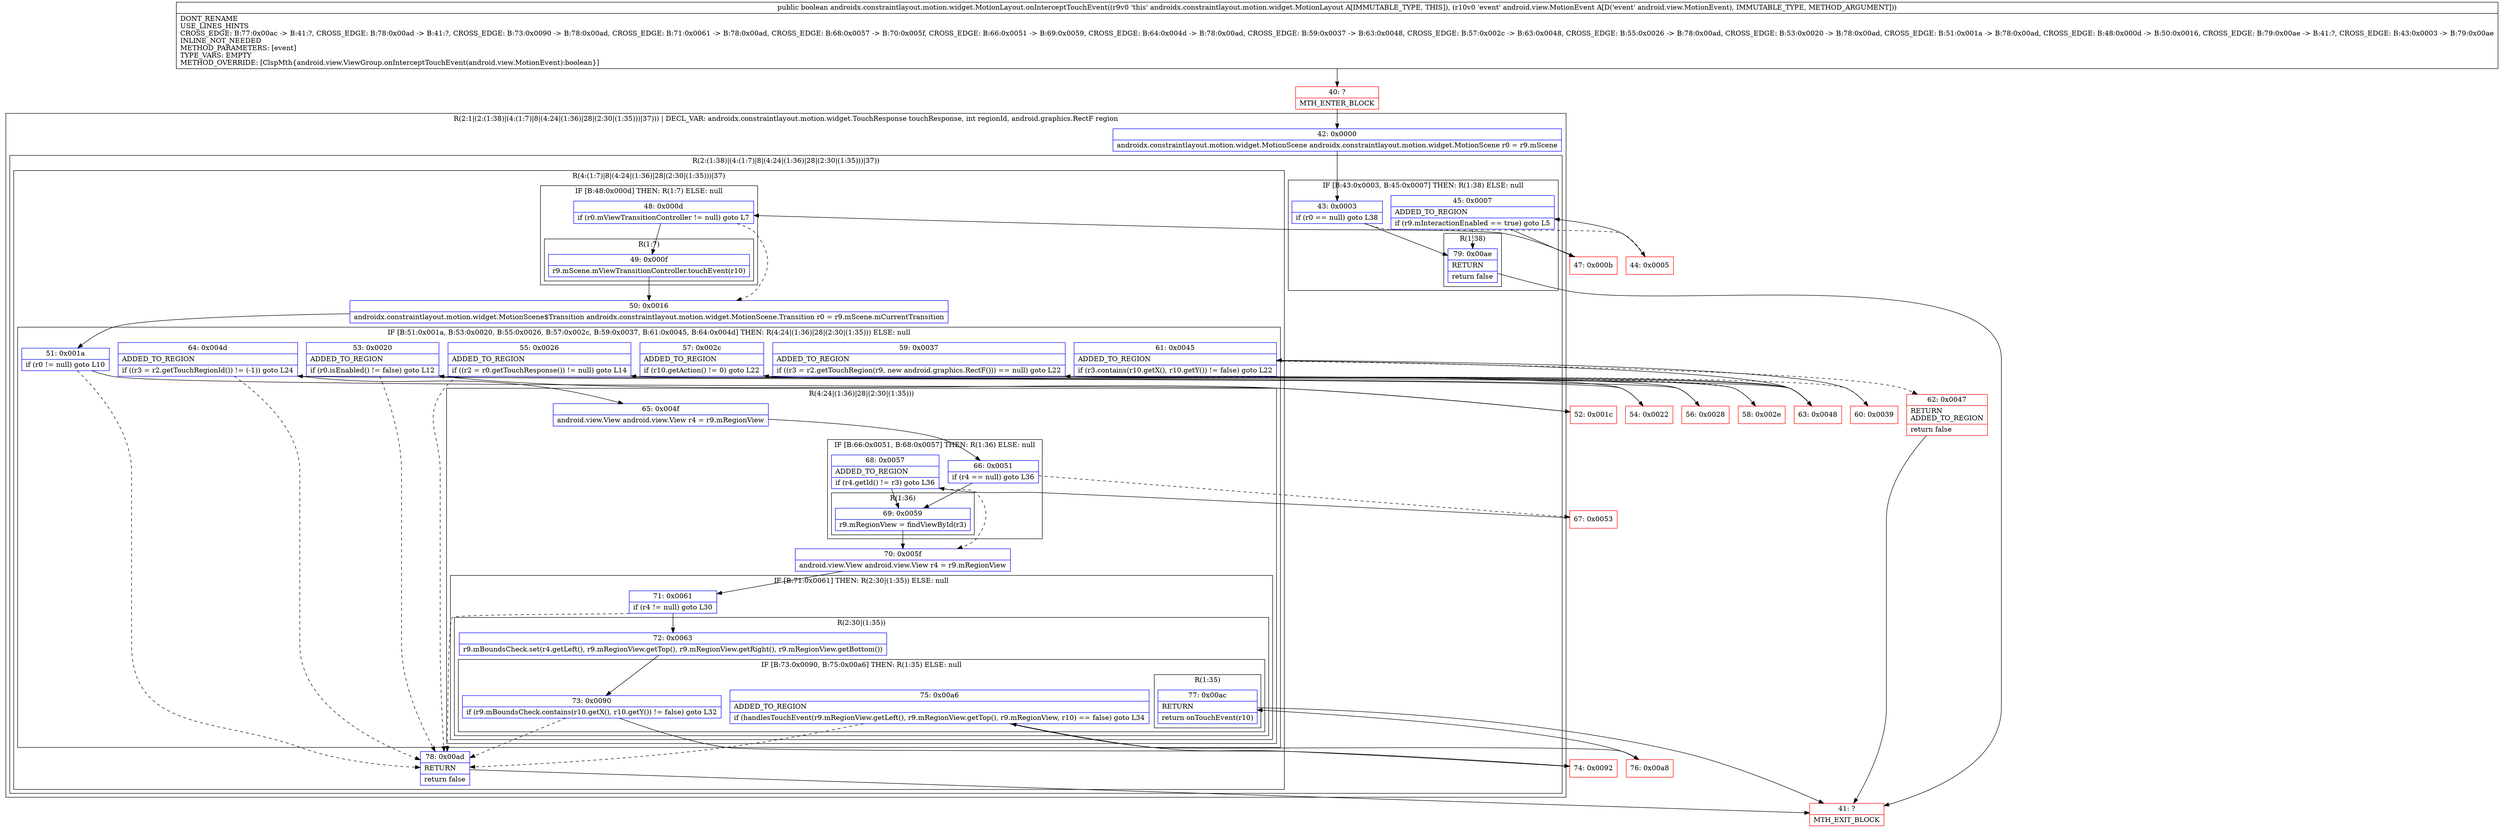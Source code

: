 digraph "CFG forandroidx.constraintlayout.motion.widget.MotionLayout.onInterceptTouchEvent(Landroid\/view\/MotionEvent;)Z" {
subgraph cluster_Region_1577698074 {
label = "R(2:1|(2:(1:38)|(4:(1:7)|8|(4:24|(1:36)|28|(2:30|(1:35)))|37))) | DECL_VAR: androidx.constraintlayout.motion.widget.TouchResponse touchResponse, int regionId, android.graphics.RectF region\l";
node [shape=record,color=blue];
Node_42 [shape=record,label="{42\:\ 0x0000|androidx.constraintlayout.motion.widget.MotionScene androidx.constraintlayout.motion.widget.MotionScene r0 = r9.mScene\l}"];
subgraph cluster_Region_736775100 {
label = "R(2:(1:38)|(4:(1:7)|8|(4:24|(1:36)|28|(2:30|(1:35)))|37))";
node [shape=record,color=blue];
subgraph cluster_IfRegion_128508956 {
label = "IF [B:43:0x0003, B:45:0x0007] THEN: R(1:38) ELSE: null";
node [shape=record,color=blue];
Node_43 [shape=record,label="{43\:\ 0x0003|if (r0 == null) goto L38\l}"];
Node_45 [shape=record,label="{45\:\ 0x0007|ADDED_TO_REGION\l|if (r9.mInteractionEnabled == true) goto L5\l}"];
subgraph cluster_Region_1402931442 {
label = "R(1:38)";
node [shape=record,color=blue];
Node_79 [shape=record,label="{79\:\ 0x00ae|RETURN\l|return false\l}"];
}
}
subgraph cluster_Region_2125620090 {
label = "R(4:(1:7)|8|(4:24|(1:36)|28|(2:30|(1:35)))|37)";
node [shape=record,color=blue];
subgraph cluster_IfRegion_580274004 {
label = "IF [B:48:0x000d] THEN: R(1:7) ELSE: null";
node [shape=record,color=blue];
Node_48 [shape=record,label="{48\:\ 0x000d|if (r0.mViewTransitionController != null) goto L7\l}"];
subgraph cluster_Region_2082377226 {
label = "R(1:7)";
node [shape=record,color=blue];
Node_49 [shape=record,label="{49\:\ 0x000f|r9.mScene.mViewTransitionController.touchEvent(r10)\l}"];
}
}
Node_50 [shape=record,label="{50\:\ 0x0016|androidx.constraintlayout.motion.widget.MotionScene$Transition androidx.constraintlayout.motion.widget.MotionScene.Transition r0 = r9.mScene.mCurrentTransition\l}"];
subgraph cluster_IfRegion_1857257125 {
label = "IF [B:51:0x001a, B:53:0x0020, B:55:0x0026, B:57:0x002c, B:59:0x0037, B:61:0x0045, B:64:0x004d] THEN: R(4:24|(1:36)|28|(2:30|(1:35))) ELSE: null";
node [shape=record,color=blue];
Node_51 [shape=record,label="{51\:\ 0x001a|if (r0 != null) goto L10\l}"];
Node_53 [shape=record,label="{53\:\ 0x0020|ADDED_TO_REGION\l|if (r0.isEnabled() != false) goto L12\l}"];
Node_55 [shape=record,label="{55\:\ 0x0026|ADDED_TO_REGION\l|if ((r2 = r0.getTouchResponse()) != null) goto L14\l}"];
Node_57 [shape=record,label="{57\:\ 0x002c|ADDED_TO_REGION\l|if (r10.getAction() != 0) goto L22\l}"];
Node_59 [shape=record,label="{59\:\ 0x0037|ADDED_TO_REGION\l|if ((r3 = r2.getTouchRegion(r9, new android.graphics.RectF())) == null) goto L22\l}"];
Node_61 [shape=record,label="{61\:\ 0x0045|ADDED_TO_REGION\l|if (r3.contains(r10.getX(), r10.getY()) != false) goto L22\l}"];
Node_64 [shape=record,label="{64\:\ 0x004d|ADDED_TO_REGION\l|if ((r3 = r2.getTouchRegionId()) != (\-1)) goto L24\l}"];
subgraph cluster_Region_779874155 {
label = "R(4:24|(1:36)|28|(2:30|(1:35)))";
node [shape=record,color=blue];
Node_65 [shape=record,label="{65\:\ 0x004f|android.view.View android.view.View r4 = r9.mRegionView\l}"];
subgraph cluster_IfRegion_1053274391 {
label = "IF [B:66:0x0051, B:68:0x0057] THEN: R(1:36) ELSE: null";
node [shape=record,color=blue];
Node_66 [shape=record,label="{66\:\ 0x0051|if (r4 == null) goto L36\l}"];
Node_68 [shape=record,label="{68\:\ 0x0057|ADDED_TO_REGION\l|if (r4.getId() != r3) goto L36\l}"];
subgraph cluster_Region_2049699025 {
label = "R(1:36)";
node [shape=record,color=blue];
Node_69 [shape=record,label="{69\:\ 0x0059|r9.mRegionView = findViewById(r3)\l}"];
}
}
Node_70 [shape=record,label="{70\:\ 0x005f|android.view.View android.view.View r4 = r9.mRegionView\l}"];
subgraph cluster_IfRegion_1392753670 {
label = "IF [B:71:0x0061] THEN: R(2:30|(1:35)) ELSE: null";
node [shape=record,color=blue];
Node_71 [shape=record,label="{71\:\ 0x0061|if (r4 != null) goto L30\l}"];
subgraph cluster_Region_640726677 {
label = "R(2:30|(1:35))";
node [shape=record,color=blue];
Node_72 [shape=record,label="{72\:\ 0x0063|r9.mBoundsCheck.set(r4.getLeft(), r9.mRegionView.getTop(), r9.mRegionView.getRight(), r9.mRegionView.getBottom())\l}"];
subgraph cluster_IfRegion_65404803 {
label = "IF [B:73:0x0090, B:75:0x00a6] THEN: R(1:35) ELSE: null";
node [shape=record,color=blue];
Node_73 [shape=record,label="{73\:\ 0x0090|if (r9.mBoundsCheck.contains(r10.getX(), r10.getY()) != false) goto L32\l}"];
Node_75 [shape=record,label="{75\:\ 0x00a6|ADDED_TO_REGION\l|if (handlesTouchEvent(r9.mRegionView.getLeft(), r9.mRegionView.getTop(), r9.mRegionView, r10) == false) goto L34\l}"];
subgraph cluster_Region_672579477 {
label = "R(1:35)";
node [shape=record,color=blue];
Node_77 [shape=record,label="{77\:\ 0x00ac|RETURN\l|return onTouchEvent(r10)\l}"];
}
}
}
}
}
}
Node_78 [shape=record,label="{78\:\ 0x00ad|RETURN\l|return false\l}"];
}
}
}
Node_40 [shape=record,color=red,label="{40\:\ ?|MTH_ENTER_BLOCK\l}"];
Node_44 [shape=record,color=red,label="{44\:\ 0x0005}"];
Node_47 [shape=record,color=red,label="{47\:\ 0x000b}"];
Node_52 [shape=record,color=red,label="{52\:\ 0x001c}"];
Node_54 [shape=record,color=red,label="{54\:\ 0x0022}"];
Node_56 [shape=record,color=red,label="{56\:\ 0x0028}"];
Node_58 [shape=record,color=red,label="{58\:\ 0x002e}"];
Node_60 [shape=record,color=red,label="{60\:\ 0x0039}"];
Node_62 [shape=record,color=red,label="{62\:\ 0x0047|RETURN\lADDED_TO_REGION\l|return false\l}"];
Node_41 [shape=record,color=red,label="{41\:\ ?|MTH_EXIT_BLOCK\l}"];
Node_63 [shape=record,color=red,label="{63\:\ 0x0048}"];
Node_67 [shape=record,color=red,label="{67\:\ 0x0053}"];
Node_74 [shape=record,color=red,label="{74\:\ 0x0092}"];
Node_76 [shape=record,color=red,label="{76\:\ 0x00a8}"];
MethodNode[shape=record,label="{public boolean androidx.constraintlayout.motion.widget.MotionLayout.onInterceptTouchEvent((r9v0 'this' androidx.constraintlayout.motion.widget.MotionLayout A[IMMUTABLE_TYPE, THIS]), (r10v0 'event' android.view.MotionEvent A[D('event' android.view.MotionEvent), IMMUTABLE_TYPE, METHOD_ARGUMENT]))  | DONT_RENAME\lUSE_LINES_HINTS\lCROSS_EDGE: B:77:0x00ac \-\> B:41:?, CROSS_EDGE: B:78:0x00ad \-\> B:41:?, CROSS_EDGE: B:73:0x0090 \-\> B:78:0x00ad, CROSS_EDGE: B:71:0x0061 \-\> B:78:0x00ad, CROSS_EDGE: B:68:0x0057 \-\> B:70:0x005f, CROSS_EDGE: B:66:0x0051 \-\> B:69:0x0059, CROSS_EDGE: B:64:0x004d \-\> B:78:0x00ad, CROSS_EDGE: B:59:0x0037 \-\> B:63:0x0048, CROSS_EDGE: B:57:0x002c \-\> B:63:0x0048, CROSS_EDGE: B:55:0x0026 \-\> B:78:0x00ad, CROSS_EDGE: B:53:0x0020 \-\> B:78:0x00ad, CROSS_EDGE: B:51:0x001a \-\> B:78:0x00ad, CROSS_EDGE: B:48:0x000d \-\> B:50:0x0016, CROSS_EDGE: B:79:0x00ae \-\> B:41:?, CROSS_EDGE: B:43:0x0003 \-\> B:79:0x00ae\lINLINE_NOT_NEEDED\lMETHOD_PARAMETERS: [event]\lTYPE_VARS: EMPTY\lMETHOD_OVERRIDE: [ClspMth\{android.view.ViewGroup.onInterceptTouchEvent(android.view.MotionEvent):boolean\}]\l}"];
MethodNode -> Node_40;Node_42 -> Node_43;
Node_43 -> Node_44[style=dashed];
Node_43 -> Node_79;
Node_45 -> Node_47;
Node_45 -> Node_79[style=dashed];
Node_79 -> Node_41;
Node_48 -> Node_49;
Node_48 -> Node_50[style=dashed];
Node_49 -> Node_50;
Node_50 -> Node_51;
Node_51 -> Node_52;
Node_51 -> Node_78[style=dashed];
Node_53 -> Node_54;
Node_53 -> Node_78[style=dashed];
Node_55 -> Node_56;
Node_55 -> Node_78[style=dashed];
Node_57 -> Node_58[style=dashed];
Node_57 -> Node_63;
Node_59 -> Node_60[style=dashed];
Node_59 -> Node_63;
Node_61 -> Node_62[style=dashed];
Node_61 -> Node_63;
Node_64 -> Node_65;
Node_64 -> Node_78[style=dashed];
Node_65 -> Node_66;
Node_66 -> Node_67[style=dashed];
Node_66 -> Node_69;
Node_68 -> Node_69;
Node_68 -> Node_70[style=dashed];
Node_69 -> Node_70;
Node_70 -> Node_71;
Node_71 -> Node_72;
Node_71 -> Node_78[style=dashed];
Node_72 -> Node_73;
Node_73 -> Node_74;
Node_73 -> Node_78[style=dashed];
Node_75 -> Node_76;
Node_75 -> Node_78[style=dashed];
Node_77 -> Node_41;
Node_78 -> Node_41;
Node_40 -> Node_42;
Node_44 -> Node_45;
Node_47 -> Node_48;
Node_52 -> Node_53;
Node_54 -> Node_55;
Node_56 -> Node_57;
Node_58 -> Node_59;
Node_60 -> Node_61;
Node_62 -> Node_41;
Node_63 -> Node_64;
Node_67 -> Node_68;
Node_74 -> Node_75;
Node_76 -> Node_77;
}

